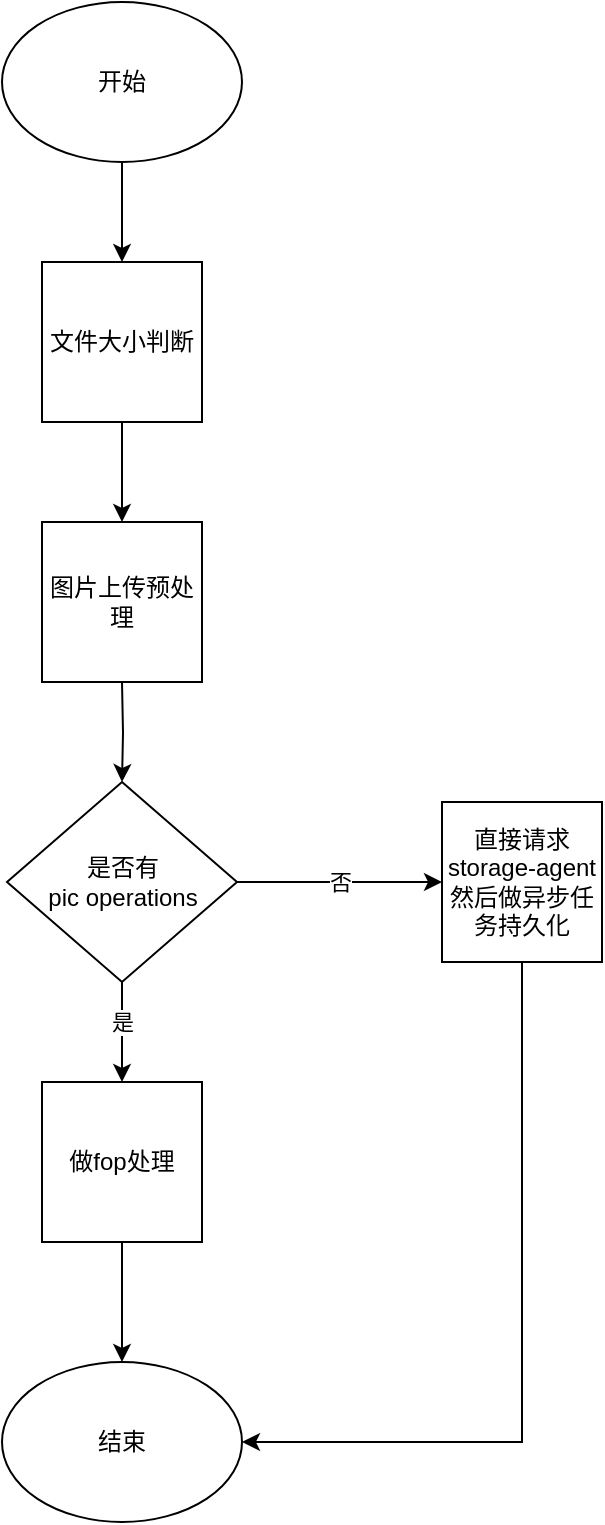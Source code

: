 <mxfile version="14.9.3" type="github">
  <diagram id="X7lAsZdy5VcgejC_d6lh" name="Page-1">
    <mxGraphModel dx="1666" dy="826" grid="1" gridSize="10" guides="1" tooltips="1" connect="1" arrows="1" fold="1" page="1" pageScale="1" pageWidth="827" pageHeight="1569" math="0" shadow="0">
      <root>
        <mxCell id="0" />
        <mxCell id="1" parent="0" />
        <mxCell id="wA32DLcj149gf5OjLE4S-13" style="edgeStyle=orthogonalEdgeStyle;rounded=0;orthogonalLoop=1;jettySize=auto;html=1;exitX=0.5;exitY=1;exitDx=0;exitDy=0;" edge="1" parent="1" source="wA32DLcj149gf5OjLE4S-1">
          <mxGeometry relative="1" as="geometry">
            <mxPoint x="360" y="170" as="targetPoint" />
          </mxGeometry>
        </mxCell>
        <mxCell id="wA32DLcj149gf5OjLE4S-1" value="开始" style="ellipse;whiteSpace=wrap;html=1;" vertex="1" parent="1">
          <mxGeometry x="300" y="40" width="120" height="80" as="geometry" />
        </mxCell>
        <mxCell id="wA32DLcj149gf5OjLE4S-14" style="edgeStyle=orthogonalEdgeStyle;rounded=0;orthogonalLoop=1;jettySize=auto;html=1;exitX=0.5;exitY=1;exitDx=0;exitDy=0;" edge="1" parent="1">
          <mxGeometry relative="1" as="geometry">
            <mxPoint x="360" y="250" as="sourcePoint" />
            <mxPoint x="360" y="300" as="targetPoint" />
          </mxGeometry>
        </mxCell>
        <mxCell id="wA32DLcj149gf5OjLE4S-16" style="edgeStyle=orthogonalEdgeStyle;rounded=0;orthogonalLoop=1;jettySize=auto;html=1;entryX=0.5;entryY=0;entryDx=0;entryDy=0;" edge="1" parent="1" target="wA32DLcj149gf5OjLE4S-6">
          <mxGeometry relative="1" as="geometry">
            <mxPoint x="360" y="380" as="sourcePoint" />
          </mxGeometry>
        </mxCell>
        <mxCell id="wA32DLcj149gf5OjLE4S-17" style="edgeStyle=orthogonalEdgeStyle;rounded=0;orthogonalLoop=1;jettySize=auto;html=1;entryX=0.5;entryY=0;entryDx=0;entryDy=0;" edge="1" parent="1" source="wA32DLcj149gf5OjLE4S-6" target="wA32DLcj149gf5OjLE4S-10">
          <mxGeometry relative="1" as="geometry" />
        </mxCell>
        <mxCell id="wA32DLcj149gf5OjLE4S-22" value="是" style="edgeLabel;html=1;align=center;verticalAlign=middle;resizable=0;points=[];" vertex="1" connectable="0" parent="wA32DLcj149gf5OjLE4S-17">
          <mxGeometry x="-0.2" relative="1" as="geometry">
            <mxPoint as="offset" />
          </mxGeometry>
        </mxCell>
        <mxCell id="wA32DLcj149gf5OjLE4S-6" value="是否有&lt;br&gt;pic operations" style="rhombus;whiteSpace=wrap;html=1;" vertex="1" parent="1">
          <mxGeometry x="302.5" y="430" width="115" height="100" as="geometry" />
        </mxCell>
        <mxCell id="wA32DLcj149gf5OjLE4S-18" style="edgeStyle=orthogonalEdgeStyle;rounded=0;orthogonalLoop=1;jettySize=auto;html=1;entryX=0.5;entryY=0;entryDx=0;entryDy=0;" edge="1" parent="1" source="wA32DLcj149gf5OjLE4S-10" target="wA32DLcj149gf5OjLE4S-12">
          <mxGeometry relative="1" as="geometry" />
        </mxCell>
        <mxCell id="wA32DLcj149gf5OjLE4S-10" value="做fop处理" style="whiteSpace=wrap;html=1;aspect=fixed;" vertex="1" parent="1">
          <mxGeometry x="320" y="580" width="80" height="80" as="geometry" />
        </mxCell>
        <mxCell id="wA32DLcj149gf5OjLE4S-12" value="结束" style="ellipse;whiteSpace=wrap;html=1;" vertex="1" parent="1">
          <mxGeometry x="300" y="720" width="120" height="80" as="geometry" />
        </mxCell>
        <mxCell id="wA32DLcj149gf5OjLE4S-19" value="&lt;span&gt;文件大小判断&lt;/span&gt;" style="whiteSpace=wrap;html=1;aspect=fixed;" vertex="1" parent="1">
          <mxGeometry x="320" y="170" width="80" height="80" as="geometry" />
        </mxCell>
        <mxCell id="wA32DLcj149gf5OjLE4S-20" value="图片上传预处理" style="whiteSpace=wrap;html=1;aspect=fixed;" vertex="1" parent="1">
          <mxGeometry x="320" y="300" width="80" height="80" as="geometry" />
        </mxCell>
        <mxCell id="wA32DLcj149gf5OjLE4S-21" value="否" style="edgeStyle=orthogonalEdgeStyle;rounded=0;orthogonalLoop=1;jettySize=auto;html=1;exitX=1;exitY=0.5;exitDx=0;exitDy=0;" edge="1" parent="1" source="wA32DLcj149gf5OjLE4S-6">
          <mxGeometry relative="1" as="geometry">
            <mxPoint x="520" y="480" as="targetPoint" />
          </mxGeometry>
        </mxCell>
        <mxCell id="wA32DLcj149gf5OjLE4S-24" style="edgeStyle=orthogonalEdgeStyle;rounded=0;orthogonalLoop=1;jettySize=auto;html=1;entryX=1;entryY=0.5;entryDx=0;entryDy=0;" edge="1" parent="1" source="wA32DLcj149gf5OjLE4S-23" target="wA32DLcj149gf5OjLE4S-12">
          <mxGeometry relative="1" as="geometry">
            <Array as="points">
              <mxPoint x="560" y="760" />
            </Array>
          </mxGeometry>
        </mxCell>
        <mxCell id="wA32DLcj149gf5OjLE4S-23" value="&lt;span&gt;直接请求&lt;/span&gt;&lt;br&gt;&lt;span&gt;storage-agent&lt;/span&gt;&lt;br&gt;&lt;span&gt;然后做异步任务持久化&lt;/span&gt;" style="whiteSpace=wrap;html=1;aspect=fixed;" vertex="1" parent="1">
          <mxGeometry x="520" y="440" width="80" height="80" as="geometry" />
        </mxCell>
      </root>
    </mxGraphModel>
  </diagram>
</mxfile>
